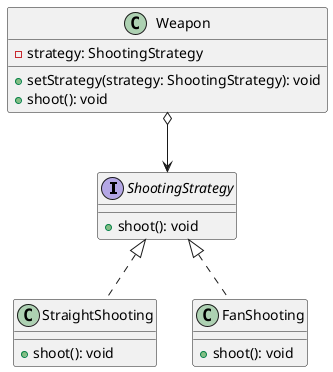 @startuml
hide footbox




interface ShootingStrategy {
    +shoot(): void
}

class StraightShooting implements ShootingStrategy {
    +shoot(): void
}

class FanShooting implements ShootingStrategy {
    +shoot(): void
}

class Weapon {
    -strategy: ShootingStrategy
    +setStrategy(strategy: ShootingStrategy): void
    +shoot(): void
}

Weapon o--> ShootingStrategy



@enduml
